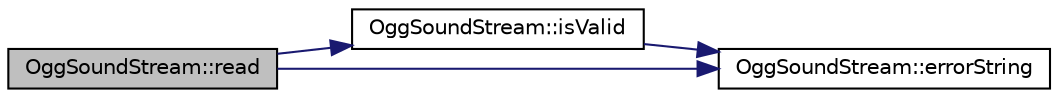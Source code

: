 digraph "OggSoundStream::read"
{
  edge [fontname="Helvetica",fontsize="10",labelfontname="Helvetica",labelfontsize="10"];
  node [fontname="Helvetica",fontsize="10",shape=record];
  rankdir="LR";
  Node1 [label="OggSoundStream::read",height=0.2,width=0.4,color="black", fillcolor="grey75", style="filled", fontcolor="black"];
  Node1 -> Node2 [color="midnightblue",fontsize="10",style="solid",fontname="Helvetica"];
  Node2 [label="OggSoundStream::isValid",height=0.2,width=0.4,color="black", fillcolor="white", style="filled",URL="$class_ogg_sound_stream.html#a3fdecbd79f9d81f4412d356f133e7233"];
  Node2 -> Node3 [color="midnightblue",fontsize="10",style="solid",fontname="Helvetica"];
  Node3 [label="OggSoundStream::errorString",height=0.2,width=0.4,color="black", fillcolor="white", style="filled",URL="$class_ogg_sound_stream.html#a7dd6c3989a12ea09debdf8b9ab5b01e6"];
  Node1 -> Node3 [color="midnightblue",fontsize="10",style="solid",fontname="Helvetica"];
}
